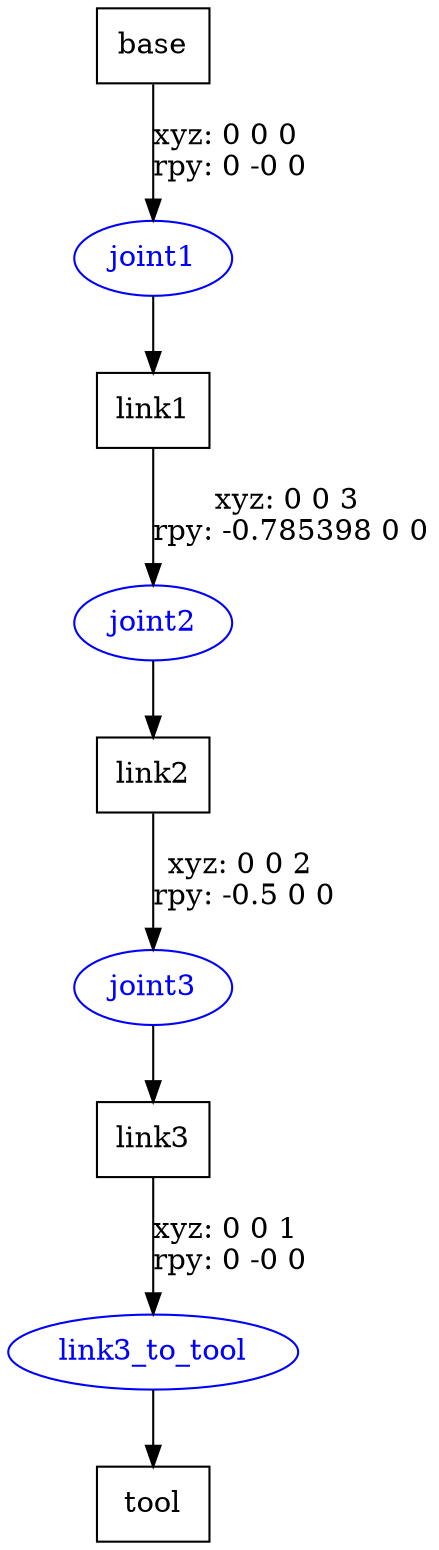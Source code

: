 digraph G {
node [shape=box];
"base" [label="base"];
"link1" [label="link1"];
"link2" [label="link2"];
"link3" [label="link3"];
"tool" [label="tool"];
node [shape=ellipse, color=blue, fontcolor=blue];
"base" -> "joint1" [label="xyz: 0 0 0 \nrpy: 0 -0 0"]
"joint1" -> "link1"
"link1" -> "joint2" [label="xyz: 0 0 3 \nrpy: -0.785398 0 0"]
"joint2" -> "link2"
"link2" -> "joint3" [label="xyz: 0 0 2 \nrpy: -0.5 0 0"]
"joint3" -> "link3"
"link3" -> "link3_to_tool" [label="xyz: 0 0 1 \nrpy: 0 -0 0"]
"link3_to_tool" -> "tool"
}
